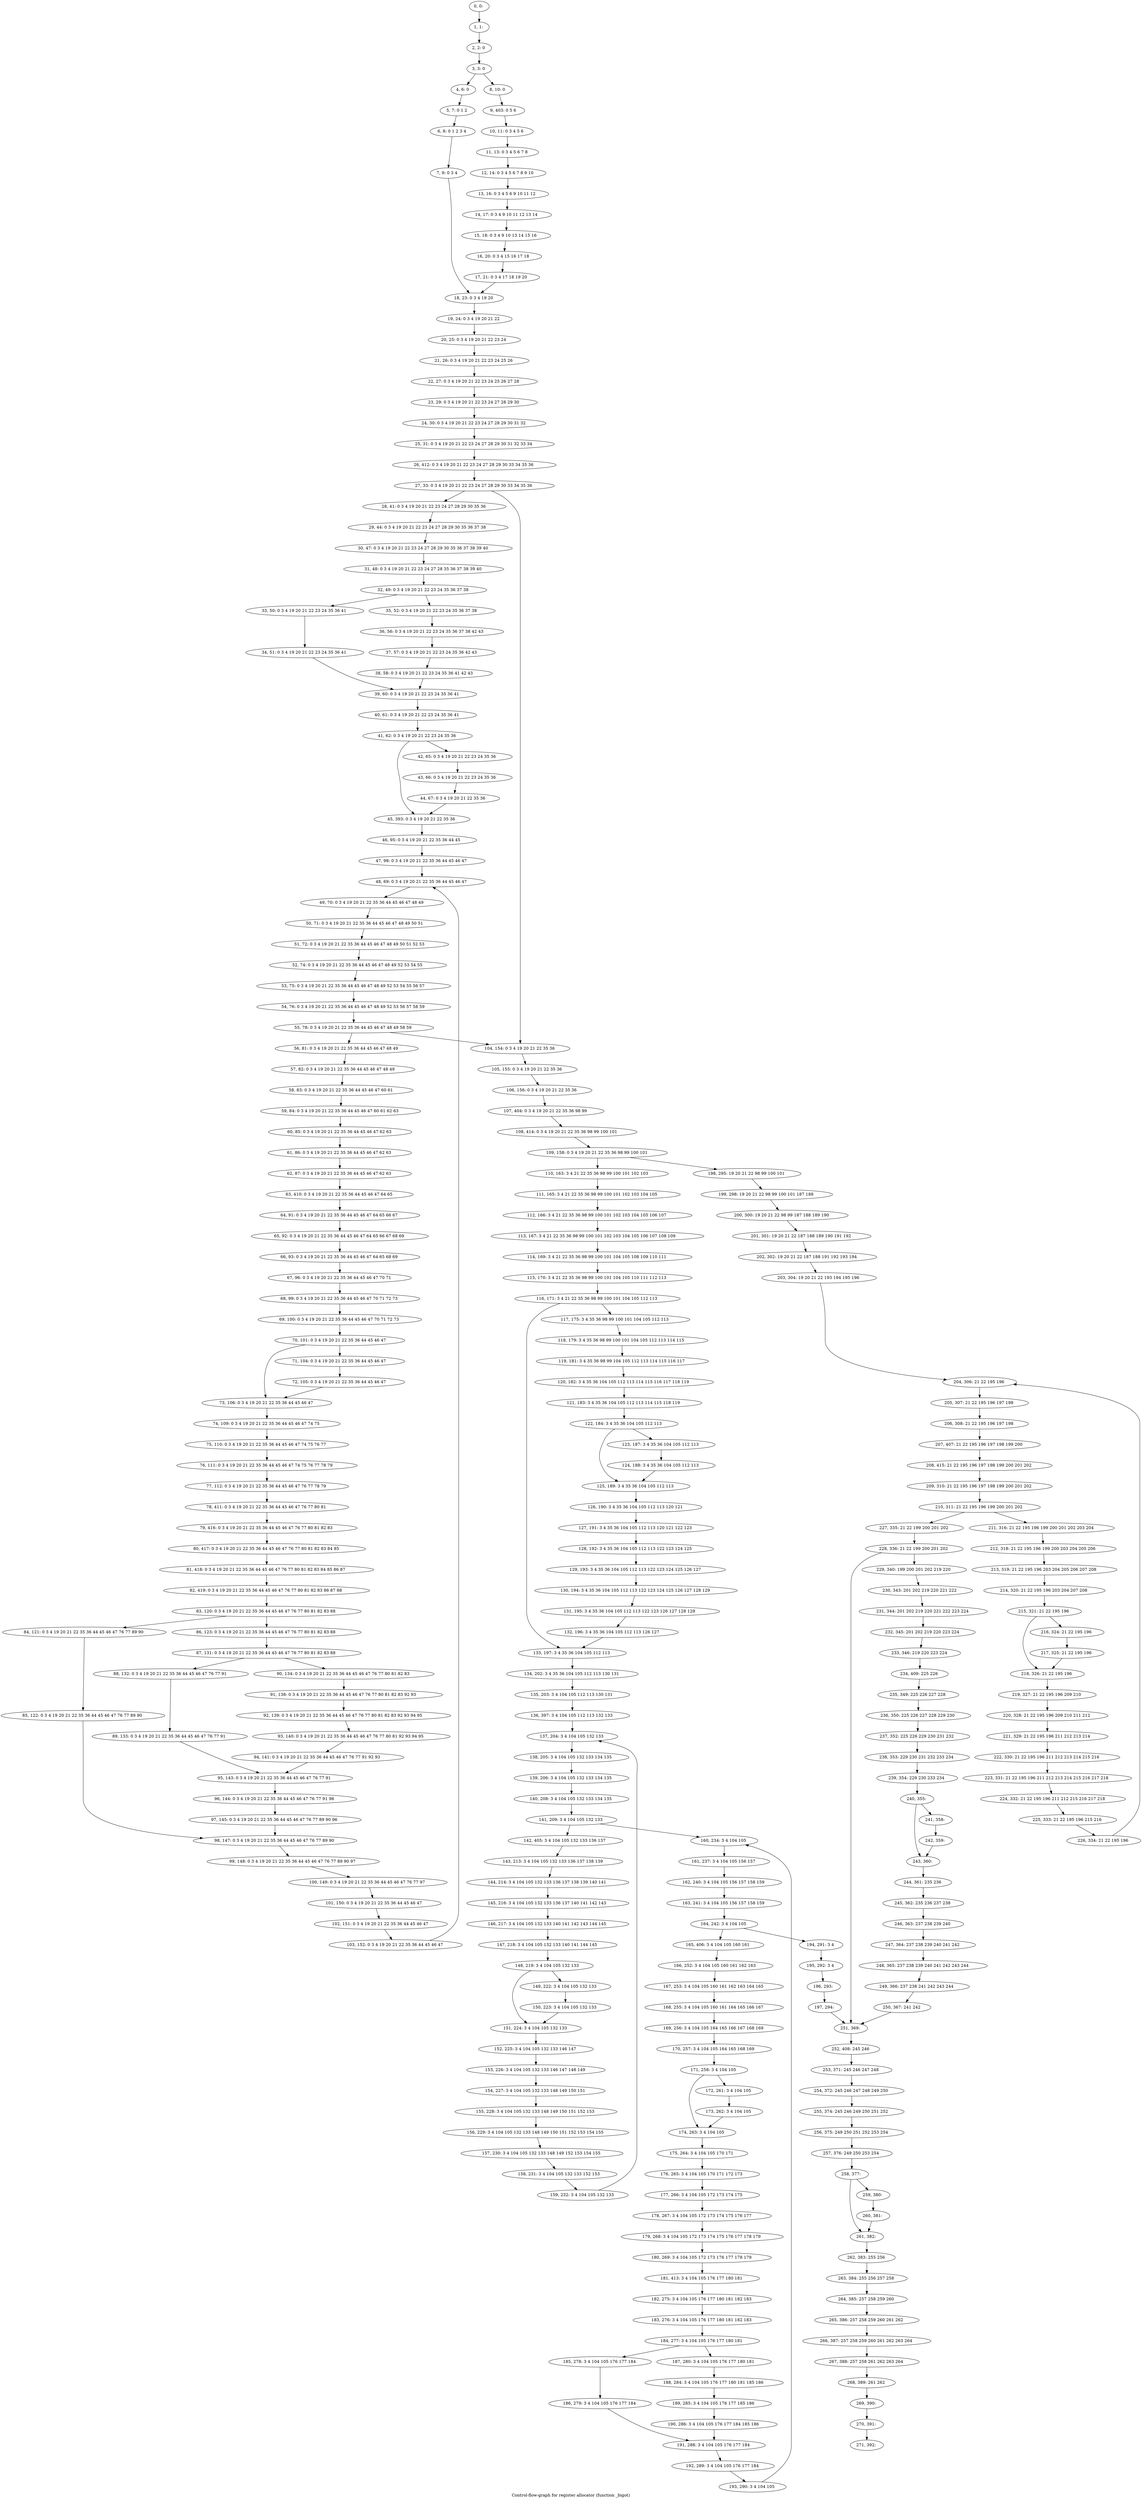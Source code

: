 digraph G {
graph [label="Control-flow-graph for register allocator (function _bigot)"]
0[label="0, 0: "];
1[label="1, 1: "];
2[label="2, 2: 0 "];
3[label="3, 3: 0 "];
4[label="4, 6: 0 "];
5[label="5, 7: 0 1 2 "];
6[label="6, 8: 0 1 2 3 4 "];
7[label="7, 9: 0 3 4 "];
8[label="8, 10: 0 "];
9[label="9, 403: 0 5 6 "];
10[label="10, 11: 0 3 4 5 6 "];
11[label="11, 13: 0 3 4 5 6 7 8 "];
12[label="12, 14: 0 3 4 5 6 7 8 9 10 "];
13[label="13, 16: 0 3 4 5 6 9 10 11 12 "];
14[label="14, 17: 0 3 4 9 10 11 12 13 14 "];
15[label="15, 18: 0 3 4 9 10 13 14 15 16 "];
16[label="16, 20: 0 3 4 15 16 17 18 "];
17[label="17, 21: 0 3 4 17 18 19 20 "];
18[label="18, 23: 0 3 4 19 20 "];
19[label="19, 24: 0 3 4 19 20 21 22 "];
20[label="20, 25: 0 3 4 19 20 21 22 23 24 "];
21[label="21, 26: 0 3 4 19 20 21 22 23 24 25 26 "];
22[label="22, 27: 0 3 4 19 20 21 22 23 24 25 26 27 28 "];
23[label="23, 29: 0 3 4 19 20 21 22 23 24 27 28 29 30 "];
24[label="24, 30: 0 3 4 19 20 21 22 23 24 27 28 29 30 31 32 "];
25[label="25, 31: 0 3 4 19 20 21 22 23 24 27 28 29 30 31 32 33 34 "];
26[label="26, 412: 0 3 4 19 20 21 22 23 24 27 28 29 30 33 34 35 36 "];
27[label="27, 33: 0 3 4 19 20 21 22 23 24 27 28 29 30 33 34 35 36 "];
28[label="28, 41: 0 3 4 19 20 21 22 23 24 27 28 29 30 35 36 "];
29[label="29, 44: 0 3 4 19 20 21 22 23 24 27 28 29 30 35 36 37 38 "];
30[label="30, 47: 0 3 4 19 20 21 22 23 24 27 28 29 30 35 36 37 38 39 40 "];
31[label="31, 48: 0 3 4 19 20 21 22 23 24 27 28 35 36 37 38 39 40 "];
32[label="32, 49: 0 3 4 19 20 21 22 23 24 35 36 37 38 "];
33[label="33, 50: 0 3 4 19 20 21 22 23 24 35 36 41 "];
34[label="34, 51: 0 3 4 19 20 21 22 23 24 35 36 41 "];
35[label="35, 52: 0 3 4 19 20 21 22 23 24 35 36 37 38 "];
36[label="36, 56: 0 3 4 19 20 21 22 23 24 35 36 37 38 42 43 "];
37[label="37, 57: 0 3 4 19 20 21 22 23 24 35 36 42 43 "];
38[label="38, 58: 0 3 4 19 20 21 22 23 24 35 36 41 42 43 "];
39[label="39, 60: 0 3 4 19 20 21 22 23 24 35 36 41 "];
40[label="40, 61: 0 3 4 19 20 21 22 23 24 35 36 41 "];
41[label="41, 62: 0 3 4 19 20 21 22 23 24 35 36 "];
42[label="42, 65: 0 3 4 19 20 21 22 23 24 35 36 "];
43[label="43, 66: 0 3 4 19 20 21 22 23 24 35 36 "];
44[label="44, 67: 0 3 4 19 20 21 22 35 36 "];
45[label="45, 393: 0 3 4 19 20 21 22 35 36 "];
46[label="46, 95: 0 3 4 19 20 21 22 35 36 44 45 "];
47[label="47, 98: 0 3 4 19 20 21 22 35 36 44 45 46 47 "];
48[label="48, 69: 0 3 4 19 20 21 22 35 36 44 45 46 47 "];
49[label="49, 70: 0 3 4 19 20 21 22 35 36 44 45 46 47 48 49 "];
50[label="50, 71: 0 3 4 19 20 21 22 35 36 44 45 46 47 48 49 50 51 "];
51[label="51, 72: 0 3 4 19 20 21 22 35 36 44 45 46 47 48 49 50 51 52 53 "];
52[label="52, 74: 0 3 4 19 20 21 22 35 36 44 45 46 47 48 49 52 53 54 55 "];
53[label="53, 75: 0 3 4 19 20 21 22 35 36 44 45 46 47 48 49 52 53 54 55 56 57 "];
54[label="54, 76: 0 3 4 19 20 21 22 35 36 44 45 46 47 48 49 52 53 56 57 58 59 "];
55[label="55, 78: 0 3 4 19 20 21 22 35 36 44 45 46 47 48 49 58 59 "];
56[label="56, 81: 0 3 4 19 20 21 22 35 36 44 45 46 47 48 49 "];
57[label="57, 82: 0 3 4 19 20 21 22 35 36 44 45 46 47 48 49 "];
58[label="58, 83: 0 3 4 19 20 21 22 35 36 44 45 46 47 60 61 "];
59[label="59, 84: 0 3 4 19 20 21 22 35 36 44 45 46 47 60 61 62 63 "];
60[label="60, 85: 0 3 4 19 20 21 22 35 36 44 45 46 47 62 63 "];
61[label="61, 86: 0 3 4 19 20 21 22 35 36 44 45 46 47 62 63 "];
62[label="62, 87: 0 3 4 19 20 21 22 35 36 44 45 46 47 62 63 "];
63[label="63, 410: 0 3 4 19 20 21 22 35 36 44 45 46 47 64 65 "];
64[label="64, 91: 0 3 4 19 20 21 22 35 36 44 45 46 47 64 65 66 67 "];
65[label="65, 92: 0 3 4 19 20 21 22 35 36 44 45 46 47 64 65 66 67 68 69 "];
66[label="66, 93: 0 3 4 19 20 21 22 35 36 44 45 46 47 64 65 68 69 "];
67[label="67, 96: 0 3 4 19 20 21 22 35 36 44 45 46 47 70 71 "];
68[label="68, 99: 0 3 4 19 20 21 22 35 36 44 45 46 47 70 71 72 73 "];
69[label="69, 100: 0 3 4 19 20 21 22 35 36 44 45 46 47 70 71 72 73 "];
70[label="70, 101: 0 3 4 19 20 21 22 35 36 44 45 46 47 "];
71[label="71, 104: 0 3 4 19 20 21 22 35 36 44 45 46 47 "];
72[label="72, 105: 0 3 4 19 20 21 22 35 36 44 45 46 47 "];
73[label="73, 106: 0 3 4 19 20 21 22 35 36 44 45 46 47 "];
74[label="74, 109: 0 3 4 19 20 21 22 35 36 44 45 46 47 74 75 "];
75[label="75, 110: 0 3 4 19 20 21 22 35 36 44 45 46 47 74 75 76 77 "];
76[label="76, 111: 0 3 4 19 20 21 22 35 36 44 45 46 47 74 75 76 77 78 79 "];
77[label="77, 112: 0 3 4 19 20 21 22 35 36 44 45 46 47 76 77 78 79 "];
78[label="78, 411: 0 3 4 19 20 21 22 35 36 44 45 46 47 76 77 80 81 "];
79[label="79, 416: 0 3 4 19 20 21 22 35 36 44 45 46 47 76 77 80 81 82 83 "];
80[label="80, 417: 0 3 4 19 20 21 22 35 36 44 45 46 47 76 77 80 81 82 83 84 85 "];
81[label="81, 418: 0 3 4 19 20 21 22 35 36 44 45 46 47 76 77 80 81 82 83 84 85 86 87 "];
82[label="82, 419: 0 3 4 19 20 21 22 35 36 44 45 46 47 76 77 80 81 82 83 86 87 88 "];
83[label="83, 120: 0 3 4 19 20 21 22 35 36 44 45 46 47 76 77 80 81 82 83 88 "];
84[label="84, 121: 0 3 4 19 20 21 22 35 36 44 45 46 47 76 77 89 90 "];
85[label="85, 122: 0 3 4 19 20 21 22 35 36 44 45 46 47 76 77 89 90 "];
86[label="86, 123: 0 3 4 19 20 21 22 35 36 44 45 46 47 76 77 80 81 82 83 88 "];
87[label="87, 131: 0 3 4 19 20 21 22 35 36 44 45 46 47 76 77 80 81 82 83 88 "];
88[label="88, 132: 0 3 4 19 20 21 22 35 36 44 45 46 47 76 77 91 "];
89[label="89, 133: 0 3 4 19 20 21 22 35 36 44 45 46 47 76 77 91 "];
90[label="90, 134: 0 3 4 19 20 21 22 35 36 44 45 46 47 76 77 80 81 82 83 "];
91[label="91, 138: 0 3 4 19 20 21 22 35 36 44 45 46 47 76 77 80 81 82 83 92 93 "];
92[label="92, 139: 0 3 4 19 20 21 22 35 36 44 45 46 47 76 77 80 81 82 83 92 93 94 95 "];
93[label="93, 140: 0 3 4 19 20 21 22 35 36 44 45 46 47 76 77 80 81 92 93 94 95 "];
94[label="94, 141: 0 3 4 19 20 21 22 35 36 44 45 46 47 76 77 91 92 93 "];
95[label="95, 143: 0 3 4 19 20 21 22 35 36 44 45 46 47 76 77 91 "];
96[label="96, 144: 0 3 4 19 20 21 22 35 36 44 45 46 47 76 77 91 96 "];
97[label="97, 145: 0 3 4 19 20 21 22 35 36 44 45 46 47 76 77 89 90 96 "];
98[label="98, 147: 0 3 4 19 20 21 22 35 36 44 45 46 47 76 77 89 90 "];
99[label="99, 148: 0 3 4 19 20 21 22 35 36 44 45 46 47 76 77 89 90 97 "];
100[label="100, 149: 0 3 4 19 20 21 22 35 36 44 45 46 47 76 77 97 "];
101[label="101, 150: 0 3 4 19 20 21 22 35 36 44 45 46 47 "];
102[label="102, 151: 0 3 4 19 20 21 22 35 36 44 45 46 47 "];
103[label="103, 152: 0 3 4 19 20 21 22 35 36 44 45 46 47 "];
104[label="104, 154: 0 3 4 19 20 21 22 35 36 "];
105[label="105, 155: 0 3 4 19 20 21 22 35 36 "];
106[label="106, 156: 0 3 4 19 20 21 22 35 36 "];
107[label="107, 404: 0 3 4 19 20 21 22 35 36 98 99 "];
108[label="108, 414: 0 3 4 19 20 21 22 35 36 98 99 100 101 "];
109[label="109, 158: 0 3 4 19 20 21 22 35 36 98 99 100 101 "];
110[label="110, 163: 3 4 21 22 35 36 98 99 100 101 102 103 "];
111[label="111, 165: 3 4 21 22 35 36 98 99 100 101 102 103 104 105 "];
112[label="112, 166: 3 4 21 22 35 36 98 99 100 101 102 103 104 105 106 107 "];
113[label="113, 167: 3 4 21 22 35 36 98 99 100 101 102 103 104 105 106 107 108 109 "];
114[label="114, 169: 3 4 21 22 35 36 98 99 100 101 104 105 108 109 110 111 "];
115[label="115, 170: 3 4 21 22 35 36 98 99 100 101 104 105 110 111 112 113 "];
116[label="116, 171: 3 4 21 22 35 36 98 99 100 101 104 105 112 113 "];
117[label="117, 175: 3 4 35 36 98 99 100 101 104 105 112 113 "];
118[label="118, 179: 3 4 35 36 98 99 100 101 104 105 112 113 114 115 "];
119[label="119, 181: 3 4 35 36 98 99 104 105 112 113 114 115 116 117 "];
120[label="120, 182: 3 4 35 36 104 105 112 113 114 115 116 117 118 119 "];
121[label="121, 183: 3 4 35 36 104 105 112 113 114 115 118 119 "];
122[label="122, 184: 3 4 35 36 104 105 112 113 "];
123[label="123, 187: 3 4 35 36 104 105 112 113 "];
124[label="124, 188: 3 4 35 36 104 105 112 113 "];
125[label="125, 189: 3 4 35 36 104 105 112 113 "];
126[label="126, 190: 3 4 35 36 104 105 112 113 120 121 "];
127[label="127, 191: 3 4 35 36 104 105 112 113 120 121 122 123 "];
128[label="128, 192: 3 4 35 36 104 105 112 113 122 123 124 125 "];
129[label="129, 193: 3 4 35 36 104 105 112 113 122 123 124 125 126 127 "];
130[label="130, 194: 3 4 35 36 104 105 112 113 122 123 124 125 126 127 128 129 "];
131[label="131, 195: 3 4 35 36 104 105 112 113 122 123 126 127 128 129 "];
132[label="132, 196: 3 4 35 36 104 105 112 113 126 127 "];
133[label="133, 197: 3 4 35 36 104 105 112 113 "];
134[label="134, 202: 3 4 35 36 104 105 112 113 130 131 "];
135[label="135, 203: 3 4 104 105 112 113 130 131 "];
136[label="136, 397: 3 4 104 105 112 113 132 133 "];
137[label="137, 204: 3 4 104 105 132 133 "];
138[label="138, 205: 3 4 104 105 132 133 134 135 "];
139[label="139, 206: 3 4 104 105 132 133 134 135 "];
140[label="140, 208: 3 4 104 105 132 133 134 135 "];
141[label="141, 209: 3 4 104 105 132 133 "];
142[label="142, 405: 3 4 104 105 132 133 136 137 "];
143[label="143, 213: 3 4 104 105 132 133 136 137 138 139 "];
144[label="144, 214: 3 4 104 105 132 133 136 137 138 139 140 141 "];
145[label="145, 216: 3 4 104 105 132 133 136 137 140 141 142 143 "];
146[label="146, 217: 3 4 104 105 132 133 140 141 142 143 144 145 "];
147[label="147, 218: 3 4 104 105 132 133 140 141 144 145 "];
148[label="148, 219: 3 4 104 105 132 133 "];
149[label="149, 222: 3 4 104 105 132 133 "];
150[label="150, 223: 3 4 104 105 132 133 "];
151[label="151, 224: 3 4 104 105 132 133 "];
152[label="152, 225: 3 4 104 105 132 133 146 147 "];
153[label="153, 226: 3 4 104 105 132 133 146 147 148 149 "];
154[label="154, 227: 3 4 104 105 132 133 148 149 150 151 "];
155[label="155, 228: 3 4 104 105 132 133 148 149 150 151 152 153 "];
156[label="156, 229: 3 4 104 105 132 133 148 149 150 151 152 153 154 155 "];
157[label="157, 230: 3 4 104 105 132 133 148 149 152 153 154 155 "];
158[label="158, 231: 3 4 104 105 132 133 152 153 "];
159[label="159, 232: 3 4 104 105 132 133 "];
160[label="160, 234: 3 4 104 105 "];
161[label="161, 237: 3 4 104 105 156 157 "];
162[label="162, 240: 3 4 104 105 156 157 158 159 "];
163[label="163, 241: 3 4 104 105 156 157 158 159 "];
164[label="164, 242: 3 4 104 105 "];
165[label="165, 406: 3 4 104 105 160 161 "];
166[label="166, 252: 3 4 104 105 160 161 162 163 "];
167[label="167, 253: 3 4 104 105 160 161 162 163 164 165 "];
168[label="168, 255: 3 4 104 105 160 161 164 165 166 167 "];
169[label="169, 256: 3 4 104 105 164 165 166 167 168 169 "];
170[label="170, 257: 3 4 104 105 164 165 168 169 "];
171[label="171, 258: 3 4 104 105 "];
172[label="172, 261: 3 4 104 105 "];
173[label="173, 262: 3 4 104 105 "];
174[label="174, 263: 3 4 104 105 "];
175[label="175, 264: 3 4 104 105 170 171 "];
176[label="176, 265: 3 4 104 105 170 171 172 173 "];
177[label="177, 266: 3 4 104 105 172 173 174 175 "];
178[label="178, 267: 3 4 104 105 172 173 174 175 176 177 "];
179[label="179, 268: 3 4 104 105 172 173 174 175 176 177 178 179 "];
180[label="180, 269: 3 4 104 105 172 173 176 177 178 179 "];
181[label="181, 413: 3 4 104 105 176 177 180 181 "];
182[label="182, 275: 3 4 104 105 176 177 180 181 182 183 "];
183[label="183, 276: 3 4 104 105 176 177 180 181 182 183 "];
184[label="184, 277: 3 4 104 105 176 177 180 181 "];
185[label="185, 278: 3 4 104 105 176 177 184 "];
186[label="186, 279: 3 4 104 105 176 177 184 "];
187[label="187, 280: 3 4 104 105 176 177 180 181 "];
188[label="188, 284: 3 4 104 105 176 177 180 181 185 186 "];
189[label="189, 285: 3 4 104 105 176 177 185 186 "];
190[label="190, 286: 3 4 104 105 176 177 184 185 186 "];
191[label="191, 288: 3 4 104 105 176 177 184 "];
192[label="192, 289: 3 4 104 105 176 177 184 "];
193[label="193, 290: 3 4 104 105 "];
194[label="194, 291: 3 4 "];
195[label="195, 292: 3 4 "];
196[label="196, 293: "];
197[label="197, 294: "];
198[label="198, 295: 19 20 21 22 98 99 100 101 "];
199[label="199, 298: 19 20 21 22 98 99 100 101 187 188 "];
200[label="200, 300: 19 20 21 22 98 99 187 188 189 190 "];
201[label="201, 301: 19 20 21 22 187 188 189 190 191 192 "];
202[label="202, 302: 19 20 21 22 187 188 191 192 193 194 "];
203[label="203, 304: 19 20 21 22 193 194 195 196 "];
204[label="204, 306: 21 22 195 196 "];
205[label="205, 307: 21 22 195 196 197 198 "];
206[label="206, 308: 21 22 195 196 197 198 "];
207[label="207, 407: 21 22 195 196 197 198 199 200 "];
208[label="208, 415: 21 22 195 196 197 198 199 200 201 202 "];
209[label="209, 310: 21 22 195 196 197 198 199 200 201 202 "];
210[label="210, 311: 21 22 195 196 199 200 201 202 "];
211[label="211, 316: 21 22 195 196 199 200 201 202 203 204 "];
212[label="212, 318: 21 22 195 196 199 200 203 204 205 206 "];
213[label="213, 319: 21 22 195 196 203 204 205 206 207 208 "];
214[label="214, 320: 21 22 195 196 203 204 207 208 "];
215[label="215, 321: 21 22 195 196 "];
216[label="216, 324: 21 22 195 196 "];
217[label="217, 325: 21 22 195 196 "];
218[label="218, 326: 21 22 195 196 "];
219[label="219, 327: 21 22 195 196 209 210 "];
220[label="220, 328: 21 22 195 196 209 210 211 212 "];
221[label="221, 329: 21 22 195 196 211 212 213 214 "];
222[label="222, 330: 21 22 195 196 211 212 213 214 215 216 "];
223[label="223, 331: 21 22 195 196 211 212 213 214 215 216 217 218 "];
224[label="224, 332: 21 22 195 196 211 212 215 216 217 218 "];
225[label="225, 333: 21 22 195 196 215 216 "];
226[label="226, 334: 21 22 195 196 "];
227[label="227, 335: 21 22 199 200 201 202 "];
228[label="228, 336: 21 22 199 200 201 202 "];
229[label="229, 340: 199 200 201 202 219 220 "];
230[label="230, 343: 201 202 219 220 221 222 "];
231[label="231, 344: 201 202 219 220 221 222 223 224 "];
232[label="232, 345: 201 202 219 220 223 224 "];
233[label="233, 346: 219 220 223 224 "];
234[label="234, 409: 225 226 "];
235[label="235, 349: 225 226 227 228 "];
236[label="236, 350: 225 226 227 228 229 230 "];
237[label="237, 352: 225 226 229 230 231 232 "];
238[label="238, 353: 229 230 231 232 233 234 "];
239[label="239, 354: 229 230 233 234 "];
240[label="240, 355: "];
241[label="241, 358: "];
242[label="242, 359: "];
243[label="243, 360: "];
244[label="244, 361: 235 236 "];
245[label="245, 362: 235 236 237 238 "];
246[label="246, 363: 237 238 239 240 "];
247[label="247, 364: 237 238 239 240 241 242 "];
248[label="248, 365: 237 238 239 240 241 242 243 244 "];
249[label="249, 366: 237 238 241 242 243 244 "];
250[label="250, 367: 241 242 "];
251[label="251, 369: "];
252[label="252, 408: 245 246 "];
253[label="253, 371: 245 246 247 248 "];
254[label="254, 372: 245 246 247 248 249 250 "];
255[label="255, 374: 245 246 249 250 251 252 "];
256[label="256, 375: 249 250 251 252 253 254 "];
257[label="257, 376: 249 250 253 254 "];
258[label="258, 377: "];
259[label="259, 380: "];
260[label="260, 381: "];
261[label="261, 382: "];
262[label="262, 383: 255 256 "];
263[label="263, 384: 255 256 257 258 "];
264[label="264, 385: 257 258 259 260 "];
265[label="265, 386: 257 258 259 260 261 262 "];
266[label="266, 387: 257 258 259 260 261 262 263 264 "];
267[label="267, 388: 257 258 261 262 263 264 "];
268[label="268, 389: 261 262 "];
269[label="269, 390: "];
270[label="270, 391: "];
271[label="271, 392: "];
0->1 ;
1->2 ;
2->3 ;
3->4 ;
3->8 ;
4->5 ;
5->6 ;
6->7 ;
7->18 ;
8->9 ;
9->10 ;
10->11 ;
11->12 ;
12->13 ;
13->14 ;
14->15 ;
15->16 ;
16->17 ;
17->18 ;
18->19 ;
19->20 ;
20->21 ;
21->22 ;
22->23 ;
23->24 ;
24->25 ;
25->26 ;
26->27 ;
27->28 ;
27->104 ;
28->29 ;
29->30 ;
30->31 ;
31->32 ;
32->33 ;
32->35 ;
33->34 ;
34->39 ;
35->36 ;
36->37 ;
37->38 ;
38->39 ;
39->40 ;
40->41 ;
41->42 ;
41->45 ;
42->43 ;
43->44 ;
44->45 ;
45->46 ;
46->47 ;
47->48 ;
48->49 ;
49->50 ;
50->51 ;
51->52 ;
52->53 ;
53->54 ;
54->55 ;
55->56 ;
55->104 ;
56->57 ;
57->58 ;
58->59 ;
59->60 ;
60->61 ;
61->62 ;
62->63 ;
63->64 ;
64->65 ;
65->66 ;
66->67 ;
67->68 ;
68->69 ;
69->70 ;
70->71 ;
70->73 ;
71->72 ;
72->73 ;
73->74 ;
74->75 ;
75->76 ;
76->77 ;
77->78 ;
78->79 ;
79->80 ;
80->81 ;
81->82 ;
82->83 ;
83->84 ;
83->86 ;
84->85 ;
85->98 ;
86->87 ;
87->88 ;
87->90 ;
88->89 ;
89->95 ;
90->91 ;
91->92 ;
92->93 ;
93->94 ;
94->95 ;
95->96 ;
96->97 ;
97->98 ;
98->99 ;
99->100 ;
100->101 ;
101->102 ;
102->103 ;
103->48 ;
104->105 ;
105->106 ;
106->107 ;
107->108 ;
108->109 ;
109->110 ;
109->198 ;
110->111 ;
111->112 ;
112->113 ;
113->114 ;
114->115 ;
115->116 ;
116->117 ;
116->133 ;
117->118 ;
118->119 ;
119->120 ;
120->121 ;
121->122 ;
122->123 ;
122->125 ;
123->124 ;
124->125 ;
125->126 ;
126->127 ;
127->128 ;
128->129 ;
129->130 ;
130->131 ;
131->132 ;
132->133 ;
133->134 ;
134->135 ;
135->136 ;
136->137 ;
137->138 ;
138->139 ;
139->140 ;
140->141 ;
141->142 ;
141->160 ;
142->143 ;
143->144 ;
144->145 ;
145->146 ;
146->147 ;
147->148 ;
148->149 ;
148->151 ;
149->150 ;
150->151 ;
151->152 ;
152->153 ;
153->154 ;
154->155 ;
155->156 ;
156->157 ;
157->158 ;
158->159 ;
159->137 ;
160->161 ;
161->162 ;
162->163 ;
163->164 ;
164->165 ;
164->194 ;
165->166 ;
166->167 ;
167->168 ;
168->169 ;
169->170 ;
170->171 ;
171->172 ;
171->174 ;
172->173 ;
173->174 ;
174->175 ;
175->176 ;
176->177 ;
177->178 ;
178->179 ;
179->180 ;
180->181 ;
181->182 ;
182->183 ;
183->184 ;
184->185 ;
184->187 ;
185->186 ;
186->191 ;
187->188 ;
188->189 ;
189->190 ;
190->191 ;
191->192 ;
192->193 ;
193->160 ;
194->195 ;
195->196 ;
196->197 ;
197->251 ;
198->199 ;
199->200 ;
200->201 ;
201->202 ;
202->203 ;
203->204 ;
204->205 ;
205->206 ;
206->207 ;
207->208 ;
208->209 ;
209->210 ;
210->211 ;
210->227 ;
211->212 ;
212->213 ;
213->214 ;
214->215 ;
215->216 ;
215->218 ;
216->217 ;
217->218 ;
218->219 ;
219->220 ;
220->221 ;
221->222 ;
222->223 ;
223->224 ;
224->225 ;
225->226 ;
226->204 ;
227->228 ;
228->229 ;
228->251 ;
229->230 ;
230->231 ;
231->232 ;
232->233 ;
233->234 ;
234->235 ;
235->236 ;
236->237 ;
237->238 ;
238->239 ;
239->240 ;
240->241 ;
240->243 ;
241->242 ;
242->243 ;
243->244 ;
244->245 ;
245->246 ;
246->247 ;
247->248 ;
248->249 ;
249->250 ;
250->251 ;
251->252 ;
252->253 ;
253->254 ;
254->255 ;
255->256 ;
256->257 ;
257->258 ;
258->259 ;
258->261 ;
259->260 ;
260->261 ;
261->262 ;
262->263 ;
263->264 ;
264->265 ;
265->266 ;
266->267 ;
267->268 ;
268->269 ;
269->270 ;
270->271 ;
}
